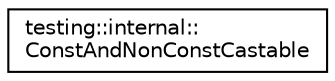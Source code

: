 digraph "Graphical Class Hierarchy"
{
  edge [fontname="Helvetica",fontsize="10",labelfontname="Helvetica",labelfontsize="10"];
  node [fontname="Helvetica",fontsize="10",shape=record];
  rankdir="LR";
  Node1 [label="testing::internal::\lConstAndNonConstCastable",height=0.2,width=0.4,color="black", fillcolor="white", style="filled",URL="$classtesting_1_1internal_1_1_const_and_non_const_castable.html"];
}
